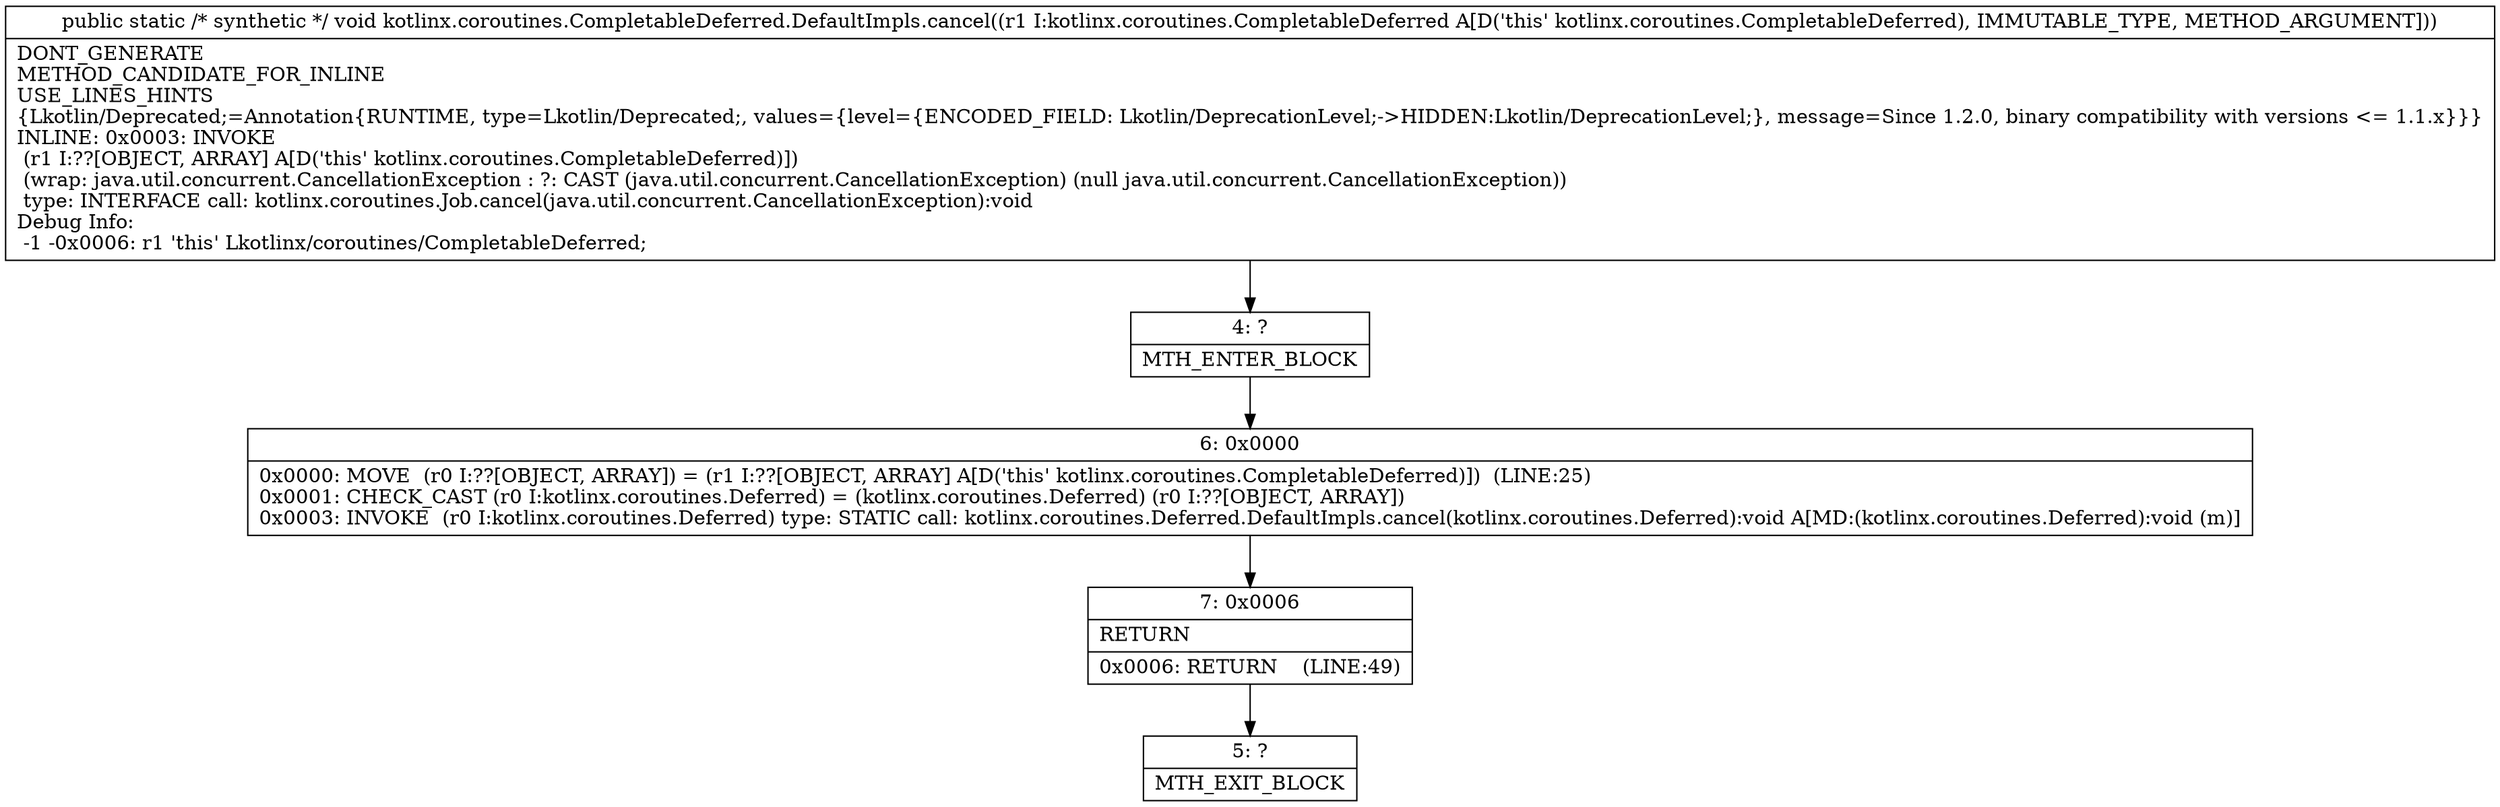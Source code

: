 digraph "CFG forkotlinx.coroutines.CompletableDeferred.DefaultImpls.cancel(Lkotlinx\/coroutines\/CompletableDeferred;)V" {
Node_4 [shape=record,label="{4\:\ ?|MTH_ENTER_BLOCK\l}"];
Node_6 [shape=record,label="{6\:\ 0x0000|0x0000: MOVE  (r0 I:??[OBJECT, ARRAY]) = (r1 I:??[OBJECT, ARRAY] A[D('this' kotlinx.coroutines.CompletableDeferred)])  (LINE:25)\l0x0001: CHECK_CAST (r0 I:kotlinx.coroutines.Deferred) = (kotlinx.coroutines.Deferred) (r0 I:??[OBJECT, ARRAY]) \l0x0003: INVOKE  (r0 I:kotlinx.coroutines.Deferred) type: STATIC call: kotlinx.coroutines.Deferred.DefaultImpls.cancel(kotlinx.coroutines.Deferred):void A[MD:(kotlinx.coroutines.Deferred):void (m)]\l}"];
Node_7 [shape=record,label="{7\:\ 0x0006|RETURN\l|0x0006: RETURN    (LINE:49)\l}"];
Node_5 [shape=record,label="{5\:\ ?|MTH_EXIT_BLOCK\l}"];
MethodNode[shape=record,label="{public static \/* synthetic *\/ void kotlinx.coroutines.CompletableDeferred.DefaultImpls.cancel((r1 I:kotlinx.coroutines.CompletableDeferred A[D('this' kotlinx.coroutines.CompletableDeferred), IMMUTABLE_TYPE, METHOD_ARGUMENT]))  | DONT_GENERATE\lMETHOD_CANDIDATE_FOR_INLINE\lUSE_LINES_HINTS\l\{Lkotlin\/Deprecated;=Annotation\{RUNTIME, type=Lkotlin\/Deprecated;, values=\{level=\{ENCODED_FIELD: Lkotlin\/DeprecationLevel;\-\>HIDDEN:Lkotlin\/DeprecationLevel;\}, message=Since 1.2.0, binary compatibility with versions \<= 1.1.x\}\}\}\lINLINE: 0x0003: INVOKE  \l  (r1 I:??[OBJECT, ARRAY] A[D('this' kotlinx.coroutines.CompletableDeferred)])\l  (wrap: java.util.concurrent.CancellationException : ?: CAST (java.util.concurrent.CancellationException) (null java.util.concurrent.CancellationException))\l type: INTERFACE call: kotlinx.coroutines.Job.cancel(java.util.concurrent.CancellationException):void\lDebug Info:\l  \-1 \-0x0006: r1 'this' Lkotlinx\/coroutines\/CompletableDeferred;\l}"];
MethodNode -> Node_4;Node_4 -> Node_6;
Node_6 -> Node_7;
Node_7 -> Node_5;
}

